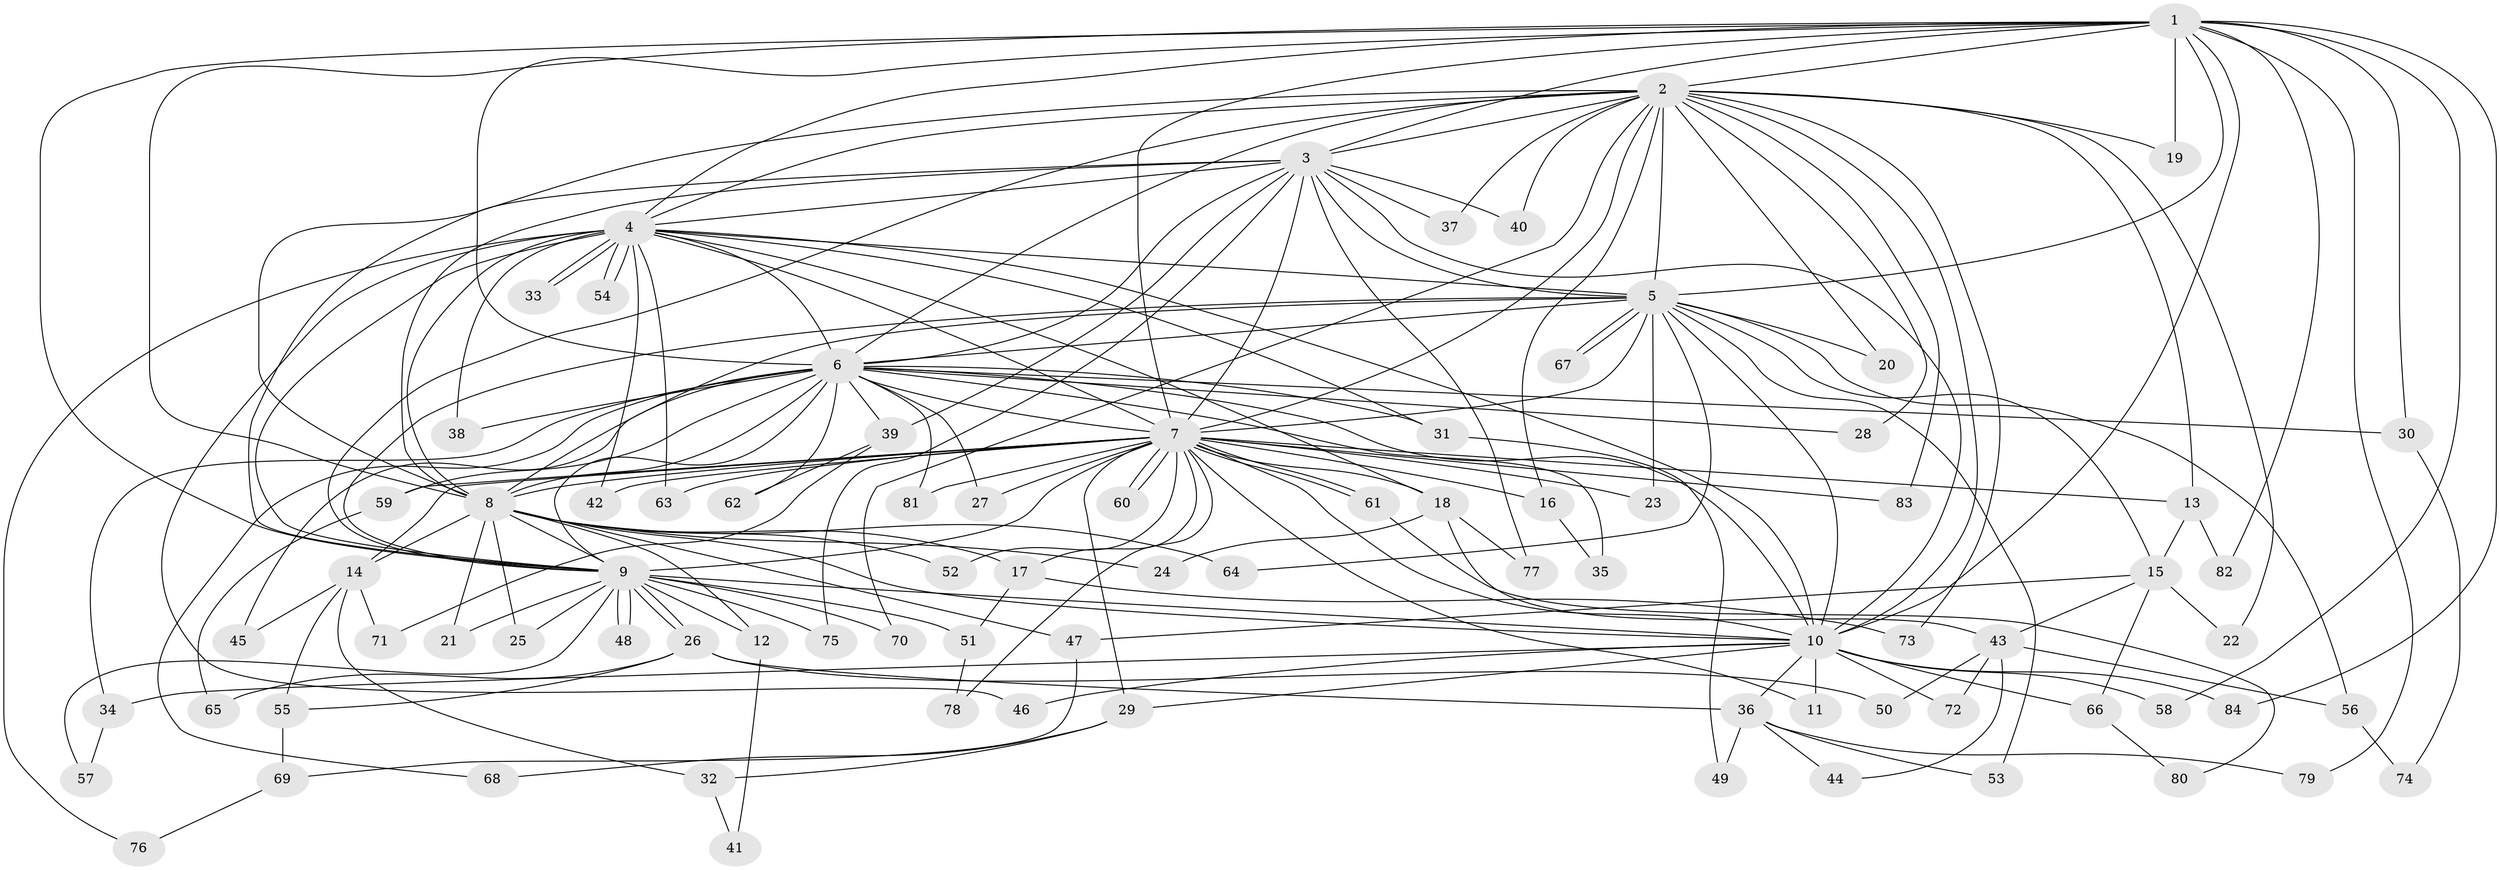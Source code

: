 // coarse degree distribution, {3: 0.14705882352941177, 14: 0.08823529411764706, 1: 0.14705882352941177, 2: 0.14705882352941177, 13: 0.08823529411764706, 4: 0.14705882352941177, 11: 0.029411764705882353, 5: 0.08823529411764706, 6: 0.058823529411764705, 7: 0.029411764705882353, 18: 0.029411764705882353}
// Generated by graph-tools (version 1.1) at 2025/36/03/04/25 23:36:26]
// undirected, 84 vertices, 193 edges
graph export_dot {
  node [color=gray90,style=filled];
  1;
  2;
  3;
  4;
  5;
  6;
  7;
  8;
  9;
  10;
  11;
  12;
  13;
  14;
  15;
  16;
  17;
  18;
  19;
  20;
  21;
  22;
  23;
  24;
  25;
  26;
  27;
  28;
  29;
  30;
  31;
  32;
  33;
  34;
  35;
  36;
  37;
  38;
  39;
  40;
  41;
  42;
  43;
  44;
  45;
  46;
  47;
  48;
  49;
  50;
  51;
  52;
  53;
  54;
  55;
  56;
  57;
  58;
  59;
  60;
  61;
  62;
  63;
  64;
  65;
  66;
  67;
  68;
  69;
  70;
  71;
  72;
  73;
  74;
  75;
  76;
  77;
  78;
  79;
  80;
  81;
  82;
  83;
  84;
  1 -- 2;
  1 -- 3;
  1 -- 4;
  1 -- 5;
  1 -- 6;
  1 -- 7;
  1 -- 8;
  1 -- 9;
  1 -- 10;
  1 -- 19;
  1 -- 30;
  1 -- 58;
  1 -- 79;
  1 -- 82;
  1 -- 84;
  2 -- 3;
  2 -- 4;
  2 -- 5;
  2 -- 6;
  2 -- 7;
  2 -- 8;
  2 -- 9;
  2 -- 10;
  2 -- 13;
  2 -- 16;
  2 -- 19;
  2 -- 20;
  2 -- 22;
  2 -- 28;
  2 -- 37;
  2 -- 40;
  2 -- 70;
  2 -- 73;
  2 -- 83;
  3 -- 4;
  3 -- 5;
  3 -- 6;
  3 -- 7;
  3 -- 8;
  3 -- 9;
  3 -- 10;
  3 -- 37;
  3 -- 39;
  3 -- 40;
  3 -- 75;
  3 -- 77;
  4 -- 5;
  4 -- 6;
  4 -- 7;
  4 -- 8;
  4 -- 9;
  4 -- 10;
  4 -- 18;
  4 -- 31;
  4 -- 33;
  4 -- 33;
  4 -- 38;
  4 -- 42;
  4 -- 46;
  4 -- 54;
  4 -- 54;
  4 -- 63;
  4 -- 76;
  5 -- 6;
  5 -- 7;
  5 -- 8;
  5 -- 9;
  5 -- 10;
  5 -- 15;
  5 -- 20;
  5 -- 23;
  5 -- 53;
  5 -- 56;
  5 -- 64;
  5 -- 67;
  5 -- 67;
  6 -- 7;
  6 -- 8;
  6 -- 9;
  6 -- 10;
  6 -- 27;
  6 -- 28;
  6 -- 30;
  6 -- 31;
  6 -- 34;
  6 -- 35;
  6 -- 38;
  6 -- 39;
  6 -- 45;
  6 -- 59;
  6 -- 62;
  6 -- 68;
  6 -- 81;
  7 -- 8;
  7 -- 9;
  7 -- 10;
  7 -- 11;
  7 -- 13;
  7 -- 14;
  7 -- 16;
  7 -- 17;
  7 -- 18;
  7 -- 23;
  7 -- 27;
  7 -- 29;
  7 -- 42;
  7 -- 52;
  7 -- 59;
  7 -- 60;
  7 -- 60;
  7 -- 61;
  7 -- 61;
  7 -- 63;
  7 -- 78;
  7 -- 81;
  7 -- 83;
  8 -- 9;
  8 -- 10;
  8 -- 12;
  8 -- 14;
  8 -- 17;
  8 -- 21;
  8 -- 24;
  8 -- 25;
  8 -- 47;
  8 -- 52;
  8 -- 64;
  9 -- 10;
  9 -- 12;
  9 -- 21;
  9 -- 25;
  9 -- 26;
  9 -- 26;
  9 -- 48;
  9 -- 48;
  9 -- 51;
  9 -- 57;
  9 -- 70;
  9 -- 75;
  10 -- 11;
  10 -- 29;
  10 -- 34;
  10 -- 36;
  10 -- 46;
  10 -- 58;
  10 -- 66;
  10 -- 72;
  10 -- 84;
  12 -- 41;
  13 -- 15;
  13 -- 82;
  14 -- 32;
  14 -- 45;
  14 -- 55;
  14 -- 71;
  15 -- 22;
  15 -- 43;
  15 -- 47;
  15 -- 66;
  16 -- 35;
  17 -- 51;
  17 -- 73;
  18 -- 24;
  18 -- 43;
  18 -- 77;
  26 -- 36;
  26 -- 50;
  26 -- 55;
  26 -- 65;
  29 -- 32;
  29 -- 68;
  30 -- 74;
  31 -- 49;
  32 -- 41;
  34 -- 57;
  36 -- 44;
  36 -- 49;
  36 -- 53;
  36 -- 79;
  39 -- 62;
  39 -- 71;
  43 -- 44;
  43 -- 50;
  43 -- 56;
  43 -- 72;
  47 -- 69;
  51 -- 78;
  55 -- 69;
  56 -- 74;
  59 -- 65;
  61 -- 80;
  66 -- 80;
  69 -- 76;
}
